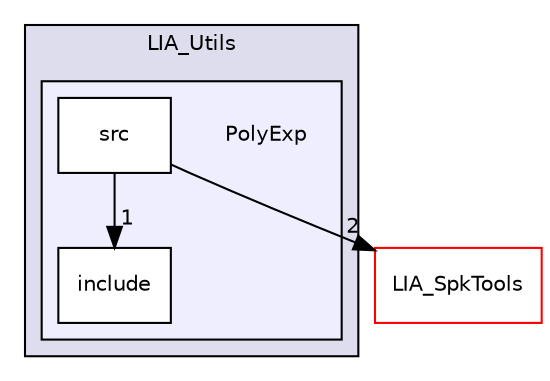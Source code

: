 digraph "LIA_Utils/PolyExp" {
  compound=true
  node [ fontsize="10", fontname="Helvetica"];
  edge [ labelfontsize="10", labelfontname="Helvetica"];
  subgraph clusterdir_d943bfca0b65a7b22a1ee61fc2aed8dc {
    graph [ bgcolor="#ddddee", pencolor="black", label="LIA_Utils" fontname="Helvetica", fontsize="10", URL="dir_d943bfca0b65a7b22a1ee61fc2aed8dc.html"]
  subgraph clusterdir_80d5b7aa2c7fb7a0d10071fbf57494ae {
    graph [ bgcolor="#eeeeff", pencolor="black", label="" URL="dir_80d5b7aa2c7fb7a0d10071fbf57494ae.html"];
    dir_80d5b7aa2c7fb7a0d10071fbf57494ae [shape=plaintext label="PolyExp"];
    dir_9dea958fcc80e5c7f982eea7ce14ba1e [shape=box label="include" color="black" fillcolor="white" style="filled" URL="dir_9dea958fcc80e5c7f982eea7ce14ba1e.html"];
    dir_8c6c69306f5a9a7805dff86b83aefaf2 [shape=box label="src" color="black" fillcolor="white" style="filled" URL="dir_8c6c69306f5a9a7805dff86b83aefaf2.html"];
  }
  }
  dir_7b9f40c7474acebf25e66f966c5b9c6a [shape=box label="LIA_SpkTools" fillcolor="white" style="filled" color="red" URL="dir_7b9f40c7474acebf25e66f966c5b9c6a.html"];
  dir_8c6c69306f5a9a7805dff86b83aefaf2->dir_9dea958fcc80e5c7f982eea7ce14ba1e [headlabel="1", labeldistance=1.5 headhref="dir_000141_000140.html"];
  dir_8c6c69306f5a9a7805dff86b83aefaf2->dir_7b9f40c7474acebf25e66f966c5b9c6a [headlabel="2", labeldistance=1.5 headhref="dir_000141_000110.html"];
}
